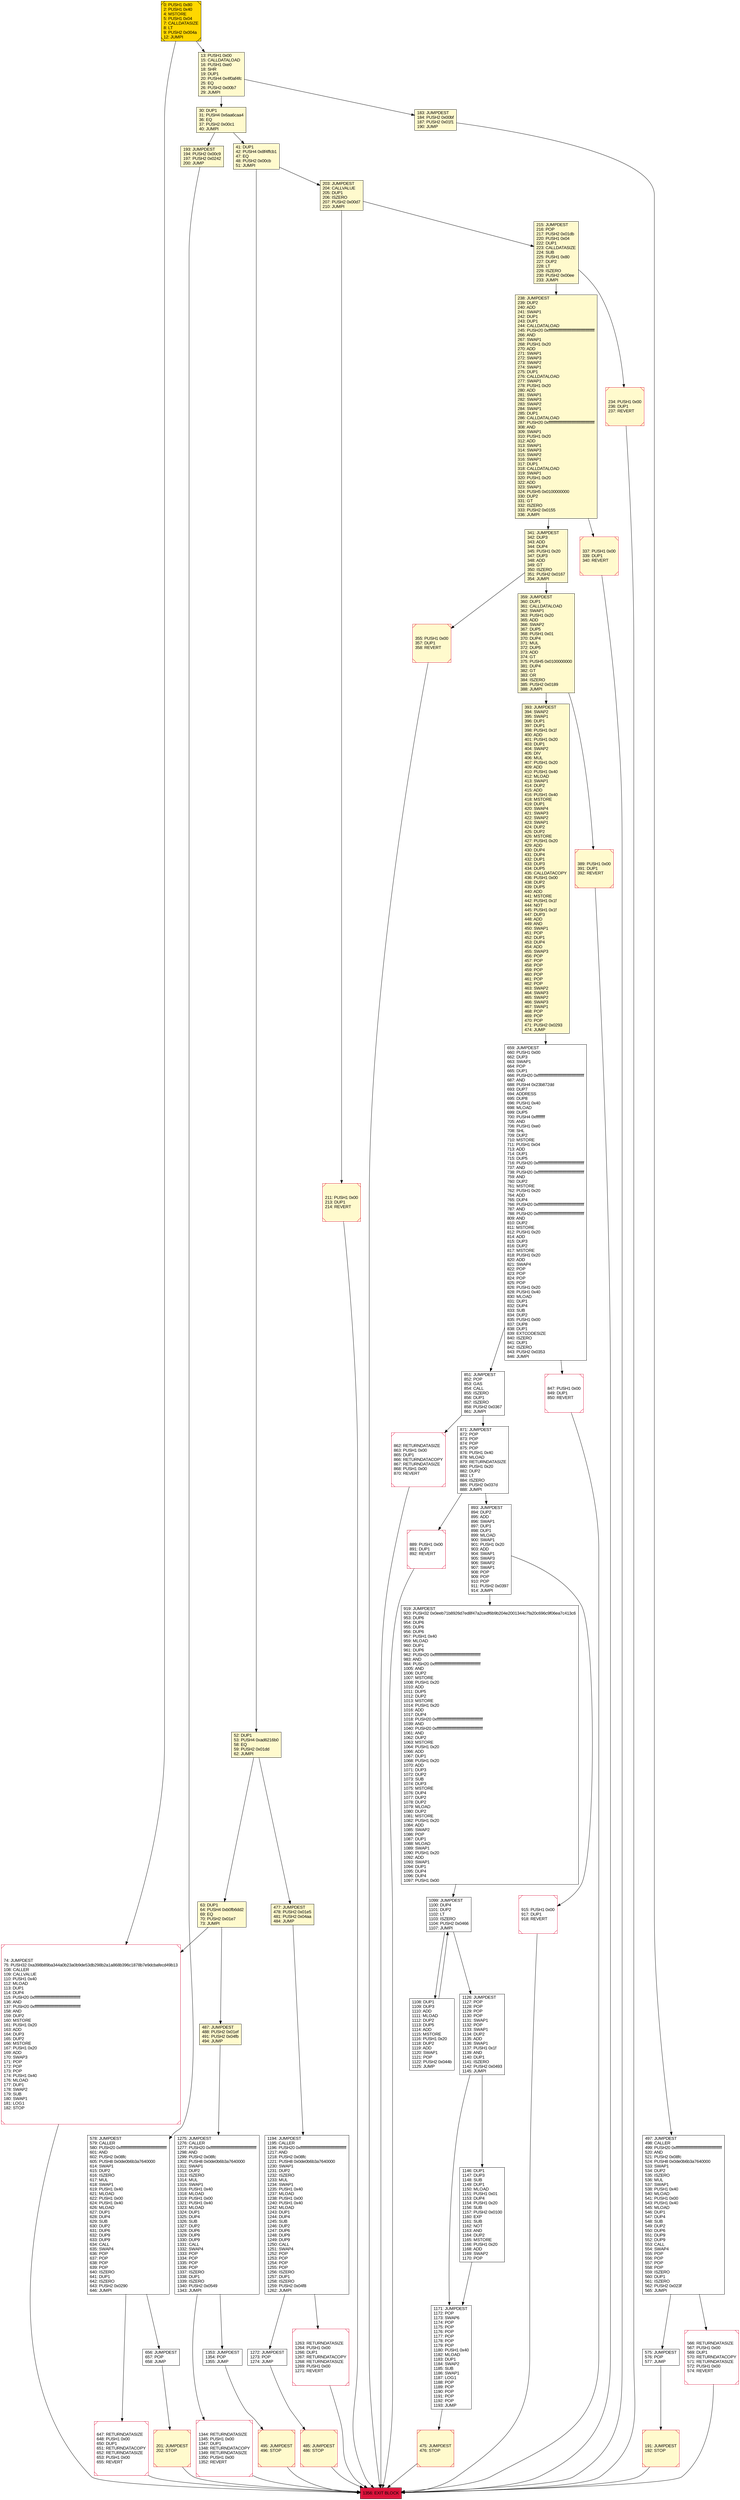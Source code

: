digraph G {
bgcolor=transparent rankdir=UD;
node [shape=box style=filled color=black fillcolor=white fontname=arial fontcolor=black];
487 [label="487: JUMPDEST\l488: PUSH2 0x01ef\l491: PUSH2 0x04fb\l494: JUMP\l" fillcolor=lemonchiffon ];
578 [label="578: JUMPDEST\l579: CALLER\l580: PUSH20 0xffffffffffffffffffffffffffffffffffffffff\l601: AND\l602: PUSH2 0x08fc\l605: PUSH8 0x0de0b6b3a7640000\l614: SWAP1\l615: DUP2\l616: ISZERO\l617: MUL\l618: SWAP1\l619: PUSH1 0x40\l621: MLOAD\l622: PUSH1 0x00\l624: PUSH1 0x40\l626: MLOAD\l627: DUP1\l628: DUP4\l629: SUB\l630: DUP2\l631: DUP6\l632: DUP9\l633: DUP9\l634: CALL\l635: SWAP4\l636: POP\l637: POP\l638: POP\l639: POP\l640: ISZERO\l641: DUP1\l642: ISZERO\l643: PUSH2 0x0290\l646: JUMPI\l" ];
1108 [label="1108: DUP1\l1109: DUP3\l1110: ADD\l1111: MLOAD\l1112: DUP2\l1113: DUP5\l1114: ADD\l1115: MSTORE\l1116: PUSH1 0x20\l1118: DUP2\l1119: ADD\l1120: SWAP1\l1121: POP\l1122: PUSH2 0x044b\l1125: JUMP\l" ];
871 [label="871: JUMPDEST\l872: POP\l873: POP\l874: POP\l875: POP\l876: PUSH1 0x40\l878: MLOAD\l879: RETURNDATASIZE\l880: PUSH1 0x20\l882: DUP2\l883: LT\l884: ISZERO\l885: PUSH2 0x037d\l888: JUMPI\l" ];
1194 [label="1194: JUMPDEST\l1195: CALLER\l1196: PUSH20 0xffffffffffffffffffffffffffffffffffffffff\l1217: AND\l1218: PUSH2 0x08fc\l1221: PUSH8 0x0de0b6b3a7640000\l1230: SWAP1\l1231: DUP2\l1232: ISZERO\l1233: MUL\l1234: SWAP1\l1235: PUSH1 0x40\l1237: MLOAD\l1238: PUSH1 0x00\l1240: PUSH1 0x40\l1242: MLOAD\l1243: DUP1\l1244: DUP4\l1245: SUB\l1246: DUP2\l1247: DUP6\l1248: DUP9\l1249: DUP9\l1250: CALL\l1251: SWAP4\l1252: POP\l1253: POP\l1254: POP\l1255: POP\l1256: ISZERO\l1257: DUP1\l1258: ISZERO\l1259: PUSH2 0x04f8\l1262: JUMPI\l" ];
1171 [label="1171: JUMPDEST\l1172: POP\l1173: SWAP6\l1174: POP\l1175: POP\l1176: POP\l1177: POP\l1178: POP\l1179: POP\l1180: PUSH1 0x40\l1182: MLOAD\l1183: DUP1\l1184: SWAP2\l1185: SUB\l1186: SWAP1\l1187: LOG1\l1188: POP\l1189: POP\l1190: POP\l1191: POP\l1192: POP\l1193: JUMP\l" ];
575 [label="575: JUMPDEST\l576: POP\l577: JUMP\l" ];
647 [label="647: RETURNDATASIZE\l648: PUSH1 0x00\l650: DUP1\l651: RETURNDATACOPY\l652: RETURNDATASIZE\l653: PUSH1 0x00\l655: REVERT\l" shape=Msquare color=crimson ];
74 [label="74: JUMPDEST\l75: PUSH32 0xa398b89ba344a0b23a0b9de53db298b2a1a868b396c1878b7e9dcbafecd49b13\l108: CALLER\l109: CALLVALUE\l110: PUSH1 0x40\l112: MLOAD\l113: DUP1\l114: DUP4\l115: PUSH20 0xffffffffffffffffffffffffffffffffffffffff\l136: AND\l137: PUSH20 0xffffffffffffffffffffffffffffffffffffffff\l158: AND\l159: DUP2\l160: MSTORE\l161: PUSH1 0x20\l163: ADD\l164: DUP3\l165: DUP2\l166: MSTORE\l167: PUSH1 0x20\l169: ADD\l170: SWAP3\l171: POP\l172: POP\l173: POP\l174: PUSH1 0x40\l176: MLOAD\l177: DUP1\l178: SWAP2\l179: SUB\l180: SWAP1\l181: LOG1\l182: STOP\l" shape=Msquare color=crimson ];
359 [label="359: JUMPDEST\l360: DUP1\l361: CALLDATALOAD\l362: SWAP1\l363: PUSH1 0x20\l365: ADD\l366: SWAP2\l367: DUP5\l368: PUSH1 0x01\l370: DUP4\l371: MUL\l372: DUP5\l373: ADD\l374: GT\l375: PUSH5 0x0100000000\l381: DUP4\l382: GT\l383: OR\l384: ISZERO\l385: PUSH2 0x0189\l388: JUMPI\l" fillcolor=lemonchiffon ];
389 [label="389: PUSH1 0x00\l391: DUP1\l392: REVERT\l" fillcolor=lemonchiffon shape=Msquare color=crimson ];
341 [label="341: JUMPDEST\l342: DUP3\l343: ADD\l344: DUP4\l345: PUSH1 0x20\l347: DUP3\l348: ADD\l349: GT\l350: ISZERO\l351: PUSH2 0x0167\l354: JUMPI\l" fillcolor=lemonchiffon ];
30 [label="30: DUP1\l31: PUSH4 0x6aa6caa4\l36: EQ\l37: PUSH2 0x00c1\l40: JUMPI\l" fillcolor=lemonchiffon ];
191 [label="191: JUMPDEST\l192: STOP\l" fillcolor=lemonchiffon shape=Msquare color=crimson ];
566 [label="566: RETURNDATASIZE\l567: PUSH1 0x00\l569: DUP1\l570: RETURNDATACOPY\l571: RETURNDATASIZE\l572: PUSH1 0x00\l574: REVERT\l" shape=Msquare color=crimson ];
477 [label="477: JUMPDEST\l478: PUSH2 0x01e5\l481: PUSH2 0x04aa\l484: JUMP\l" fillcolor=lemonchiffon ];
215 [label="215: JUMPDEST\l216: POP\l217: PUSH2 0x01db\l220: PUSH1 0x04\l222: DUP1\l223: CALLDATASIZE\l224: SUB\l225: PUSH1 0x80\l227: DUP2\l228: LT\l229: ISZERO\l230: PUSH2 0x00ee\l233: JUMPI\l" fillcolor=lemonchiffon ];
203 [label="203: JUMPDEST\l204: CALLVALUE\l205: DUP1\l206: ISZERO\l207: PUSH2 0x00d7\l210: JUMPI\l" fillcolor=lemonchiffon ];
915 [label="915: PUSH1 0x00\l917: DUP1\l918: REVERT\l" shape=Msquare color=crimson ];
656 [label="656: JUMPDEST\l657: POP\l658: JUMP\l" ];
183 [label="183: JUMPDEST\l184: PUSH2 0x00bf\l187: PUSH2 0x01f1\l190: JUMP\l" fillcolor=lemonchiffon ];
63 [label="63: DUP1\l64: PUSH4 0xb0fb6dd2\l69: EQ\l70: PUSH2 0x01e7\l73: JUMPI\l" fillcolor=lemonchiffon ];
1126 [label="1126: JUMPDEST\l1127: POP\l1128: POP\l1129: POP\l1130: POP\l1131: SWAP1\l1132: POP\l1133: SWAP1\l1134: DUP2\l1135: ADD\l1136: SWAP1\l1137: PUSH1 0x1f\l1139: AND\l1140: DUP1\l1141: ISZERO\l1142: PUSH2 0x0493\l1145: JUMPI\l" ];
659 [label="659: JUMPDEST\l660: PUSH1 0x00\l662: DUP3\l663: SWAP1\l664: POP\l665: DUP1\l666: PUSH20 0xffffffffffffffffffffffffffffffffffffffff\l687: AND\l688: PUSH4 0x23b872dd\l693: DUP7\l694: ADDRESS\l695: DUP8\l696: PUSH1 0x40\l698: MLOAD\l699: DUP5\l700: PUSH4 0xffffffff\l705: AND\l706: PUSH1 0xe0\l708: SHL\l709: DUP2\l710: MSTORE\l711: PUSH1 0x04\l713: ADD\l714: DUP1\l715: DUP5\l716: PUSH20 0xffffffffffffffffffffffffffffffffffffffff\l737: AND\l738: PUSH20 0xffffffffffffffffffffffffffffffffffffffff\l759: AND\l760: DUP2\l761: MSTORE\l762: PUSH1 0x20\l764: ADD\l765: DUP4\l766: PUSH20 0xffffffffffffffffffffffffffffffffffffffff\l787: AND\l788: PUSH20 0xffffffffffffffffffffffffffffffffffffffff\l809: AND\l810: DUP2\l811: MSTORE\l812: PUSH1 0x20\l814: ADD\l815: DUP3\l816: DUP2\l817: MSTORE\l818: PUSH1 0x20\l820: ADD\l821: SWAP4\l822: POP\l823: POP\l824: POP\l825: POP\l826: PUSH1 0x20\l828: PUSH1 0x40\l830: MLOAD\l831: DUP1\l832: DUP4\l833: SUB\l834: DUP2\l835: PUSH1 0x00\l837: DUP8\l838: DUP1\l839: EXTCODESIZE\l840: ISZERO\l841: DUP1\l842: ISZERO\l843: PUSH2 0x0353\l846: JUMPI\l" ];
497 [label="497: JUMPDEST\l498: CALLER\l499: PUSH20 0xffffffffffffffffffffffffffffffffffffffff\l520: AND\l521: PUSH2 0x08fc\l524: PUSH8 0x0de0b6b3a7640000\l533: SWAP1\l534: DUP2\l535: ISZERO\l536: MUL\l537: SWAP1\l538: PUSH1 0x40\l540: MLOAD\l541: PUSH1 0x00\l543: PUSH1 0x40\l545: MLOAD\l546: DUP1\l547: DUP4\l548: SUB\l549: DUP2\l550: DUP6\l551: DUP9\l552: DUP9\l553: CALL\l554: SWAP4\l555: POP\l556: POP\l557: POP\l558: POP\l559: ISZERO\l560: DUP1\l561: ISZERO\l562: PUSH2 0x023f\l565: JUMPI\l" ];
851 [label="851: JUMPDEST\l852: POP\l853: GAS\l854: CALL\l855: ISZERO\l856: DUP1\l857: ISZERO\l858: PUSH2 0x0367\l861: JUMPI\l" ];
355 [label="355: PUSH1 0x00\l357: DUP1\l358: REVERT\l" fillcolor=lemonchiffon shape=Msquare color=crimson ];
862 [label="862: RETURNDATASIZE\l863: PUSH1 0x00\l865: DUP1\l866: RETURNDATACOPY\l867: RETURNDATASIZE\l868: PUSH1 0x00\l870: REVERT\l" shape=Msquare color=crimson ];
893 [label="893: JUMPDEST\l894: DUP2\l895: ADD\l896: SWAP1\l897: DUP1\l898: DUP1\l899: MLOAD\l900: SWAP1\l901: PUSH1 0x20\l903: ADD\l904: SWAP1\l905: SWAP3\l906: SWAP2\l907: SWAP1\l908: POP\l909: POP\l910: POP\l911: PUSH2 0x0397\l914: JUMPI\l" ];
234 [label="234: PUSH1 0x00\l236: DUP1\l237: REVERT\l" fillcolor=lemonchiffon shape=Msquare color=crimson ];
1356 [label="1356: EXIT BLOCK\l" fillcolor=crimson ];
238 [label="238: JUMPDEST\l239: DUP2\l240: ADD\l241: SWAP1\l242: DUP1\l243: DUP1\l244: CALLDATALOAD\l245: PUSH20 0xffffffffffffffffffffffffffffffffffffffff\l266: AND\l267: SWAP1\l268: PUSH1 0x20\l270: ADD\l271: SWAP1\l272: SWAP3\l273: SWAP2\l274: SWAP1\l275: DUP1\l276: CALLDATALOAD\l277: SWAP1\l278: PUSH1 0x20\l280: ADD\l281: SWAP1\l282: SWAP3\l283: SWAP2\l284: SWAP1\l285: DUP1\l286: CALLDATALOAD\l287: PUSH20 0xffffffffffffffffffffffffffffffffffffffff\l308: AND\l309: SWAP1\l310: PUSH1 0x20\l312: ADD\l313: SWAP1\l314: SWAP3\l315: SWAP2\l316: SWAP1\l317: DUP1\l318: CALLDATALOAD\l319: SWAP1\l320: PUSH1 0x20\l322: ADD\l323: SWAP1\l324: PUSH5 0x0100000000\l330: DUP2\l331: GT\l332: ISZERO\l333: PUSH2 0x0155\l336: JUMPI\l" fillcolor=lemonchiffon ];
475 [label="475: JUMPDEST\l476: STOP\l" fillcolor=lemonchiffon shape=Msquare color=crimson ];
919 [label="919: JUMPDEST\l920: PUSH32 0x0eeb71b8926d7ed8f47a2cedf6b9b204e2001344c7fa20c696c9f06ea7c413c6\l953: DUP6\l954: DUP6\l955: DUP6\l956: DUP6\l957: PUSH1 0x40\l959: MLOAD\l960: DUP1\l961: DUP6\l962: PUSH20 0xffffffffffffffffffffffffffffffffffffffff\l983: AND\l984: PUSH20 0xffffffffffffffffffffffffffffffffffffffff\l1005: AND\l1006: DUP2\l1007: MSTORE\l1008: PUSH1 0x20\l1010: ADD\l1011: DUP5\l1012: DUP2\l1013: MSTORE\l1014: PUSH1 0x20\l1016: ADD\l1017: DUP4\l1018: PUSH20 0xffffffffffffffffffffffffffffffffffffffff\l1039: AND\l1040: PUSH20 0xffffffffffffffffffffffffffffffffffffffff\l1061: AND\l1062: DUP2\l1063: MSTORE\l1064: PUSH1 0x20\l1066: ADD\l1067: DUP1\l1068: PUSH1 0x20\l1070: ADD\l1071: DUP3\l1072: DUP2\l1073: SUB\l1074: DUP3\l1075: MSTORE\l1076: DUP4\l1077: DUP2\l1078: DUP2\l1079: MLOAD\l1080: DUP2\l1081: MSTORE\l1082: PUSH1 0x20\l1084: ADD\l1085: SWAP2\l1086: POP\l1087: DUP1\l1088: MLOAD\l1089: SWAP1\l1090: PUSH1 0x20\l1092: ADD\l1093: SWAP1\l1094: DUP1\l1095: DUP4\l1096: DUP4\l1097: PUSH1 0x00\l" ];
41 [label="41: DUP1\l42: PUSH4 0x8f4ffcb1\l47: EQ\l48: PUSH2 0x00cb\l51: JUMPI\l" fillcolor=lemonchiffon ];
1099 [label="1099: JUMPDEST\l1100: DUP4\l1101: DUP2\l1102: LT\l1103: ISZERO\l1104: PUSH2 0x0466\l1107: JUMPI\l" ];
889 [label="889: PUSH1 0x00\l891: DUP1\l892: REVERT\l" shape=Msquare color=crimson ];
1344 [label="1344: RETURNDATASIZE\l1345: PUSH1 0x00\l1347: DUP1\l1348: RETURNDATACOPY\l1349: RETURNDATASIZE\l1350: PUSH1 0x00\l1352: REVERT\l" shape=Msquare color=crimson ];
201 [label="201: JUMPDEST\l202: STOP\l" fillcolor=lemonchiffon shape=Msquare color=crimson ];
1272 [label="1272: JUMPDEST\l1273: POP\l1274: JUMP\l" ];
13 [label="13: PUSH1 0x00\l15: CALLDATALOAD\l16: PUSH1 0xe0\l18: SHR\l19: DUP1\l20: PUSH4 0x4f0af4fc\l25: EQ\l26: PUSH2 0x00b7\l29: JUMPI\l" fillcolor=lemonchiffon ];
847 [label="847: PUSH1 0x00\l849: DUP1\l850: REVERT\l" shape=Msquare color=crimson ];
1353 [label="1353: JUMPDEST\l1354: POP\l1355: JUMP\l" ];
193 [label="193: JUMPDEST\l194: PUSH2 0x00c9\l197: PUSH2 0x0242\l200: JUMP\l" fillcolor=lemonchiffon ];
393 [label="393: JUMPDEST\l394: SWAP2\l395: SWAP1\l396: DUP1\l397: DUP1\l398: PUSH1 0x1f\l400: ADD\l401: PUSH1 0x20\l403: DUP1\l404: SWAP2\l405: DIV\l406: MUL\l407: PUSH1 0x20\l409: ADD\l410: PUSH1 0x40\l412: MLOAD\l413: SWAP1\l414: DUP2\l415: ADD\l416: PUSH1 0x40\l418: MSTORE\l419: DUP1\l420: SWAP4\l421: SWAP3\l422: SWAP2\l423: SWAP1\l424: DUP2\l425: DUP2\l426: MSTORE\l427: PUSH1 0x20\l429: ADD\l430: DUP4\l431: DUP4\l432: DUP1\l433: DUP3\l434: DUP5\l435: CALLDATACOPY\l436: PUSH1 0x00\l438: DUP2\l439: DUP5\l440: ADD\l441: MSTORE\l442: PUSH1 0x1f\l444: NOT\l445: PUSH1 0x1f\l447: DUP3\l448: ADD\l449: AND\l450: SWAP1\l451: POP\l452: DUP1\l453: DUP4\l454: ADD\l455: SWAP3\l456: POP\l457: POP\l458: POP\l459: POP\l460: POP\l461: POP\l462: POP\l463: SWAP2\l464: SWAP3\l465: SWAP2\l466: SWAP3\l467: SWAP1\l468: POP\l469: POP\l470: POP\l471: PUSH2 0x0293\l474: JUMP\l" fillcolor=lemonchiffon ];
337 [label="337: PUSH1 0x00\l339: DUP1\l340: REVERT\l" fillcolor=lemonchiffon shape=Msquare color=crimson ];
485 [label="485: JUMPDEST\l486: STOP\l" fillcolor=lemonchiffon shape=Msquare color=crimson ];
1146 [label="1146: DUP1\l1147: DUP3\l1148: SUB\l1149: DUP1\l1150: MLOAD\l1151: PUSH1 0x01\l1153: DUP4\l1154: PUSH1 0x20\l1156: SUB\l1157: PUSH2 0x0100\l1160: EXP\l1161: SUB\l1162: NOT\l1163: AND\l1164: DUP2\l1165: MSTORE\l1166: PUSH1 0x20\l1168: ADD\l1169: SWAP2\l1170: POP\l" ];
52 [label="52: DUP1\l53: PUSH4 0xad6216b0\l58: EQ\l59: PUSH2 0x01dd\l62: JUMPI\l" fillcolor=lemonchiffon ];
211 [label="211: PUSH1 0x00\l213: DUP1\l214: REVERT\l" fillcolor=lemonchiffon shape=Msquare color=crimson ];
1263 [label="1263: RETURNDATASIZE\l1264: PUSH1 0x00\l1266: DUP1\l1267: RETURNDATACOPY\l1268: RETURNDATASIZE\l1269: PUSH1 0x00\l1271: REVERT\l" shape=Msquare color=crimson ];
0 [label="0: PUSH1 0x80\l2: PUSH1 0x40\l4: MSTORE\l5: PUSH1 0x04\l7: CALLDATASIZE\l8: LT\l9: PUSH2 0x004a\l12: JUMPI\l" fillcolor=lemonchiffon shape=Msquare fillcolor=gold ];
1275 [label="1275: JUMPDEST\l1276: CALLER\l1277: PUSH20 0xffffffffffffffffffffffffffffffffffffffff\l1298: AND\l1299: PUSH2 0x08fc\l1302: PUSH8 0x0de0b6b3a7640000\l1311: SWAP1\l1312: DUP2\l1313: ISZERO\l1314: MUL\l1315: SWAP1\l1316: PUSH1 0x40\l1318: MLOAD\l1319: PUSH1 0x00\l1321: PUSH1 0x40\l1323: MLOAD\l1324: DUP1\l1325: DUP4\l1326: SUB\l1327: DUP2\l1328: DUP6\l1329: DUP9\l1330: DUP9\l1331: CALL\l1332: SWAP4\l1333: POP\l1334: POP\l1335: POP\l1336: POP\l1337: ISZERO\l1338: DUP1\l1339: ISZERO\l1340: PUSH2 0x0549\l1343: JUMPI\l" ];
495 [label="495: JUMPDEST\l496: STOP\l" fillcolor=lemonchiffon shape=Msquare color=crimson ];
475 -> 1356;
919 -> 1099;
183 -> 497;
341 -> 359;
659 -> 851;
234 -> 1356;
359 -> 389;
862 -> 1356;
355 -> 1356;
0 -> 13;
201 -> 1356;
497 -> 566;
889 -> 1356;
578 -> 647;
893 -> 919;
1275 -> 1353;
1353 -> 495;
1344 -> 1356;
63 -> 74;
203 -> 215;
41 -> 52;
1275 -> 1344;
847 -> 1356;
497 -> 575;
851 -> 871;
1272 -> 485;
1126 -> 1171;
575 -> 191;
495 -> 1356;
1263 -> 1356;
477 -> 1194;
337 -> 1356;
485 -> 1356;
63 -> 487;
211 -> 1356;
238 -> 337;
578 -> 656;
203 -> 211;
30 -> 193;
1126 -> 1146;
871 -> 889;
1194 -> 1272;
52 -> 63;
359 -> 393;
13 -> 30;
647 -> 1356;
0 -> 74;
393 -> 659;
871 -> 893;
659 -> 847;
1171 -> 475;
1099 -> 1108;
1108 -> 1099;
52 -> 477;
13 -> 183;
215 -> 238;
566 -> 1356;
41 -> 203;
1194 -> 1263;
215 -> 234;
341 -> 355;
193 -> 578;
191 -> 1356;
1146 -> 1171;
389 -> 1356;
238 -> 341;
656 -> 201;
1099 -> 1126;
74 -> 1356;
893 -> 915;
851 -> 862;
30 -> 41;
487 -> 1275;
915 -> 1356;
}